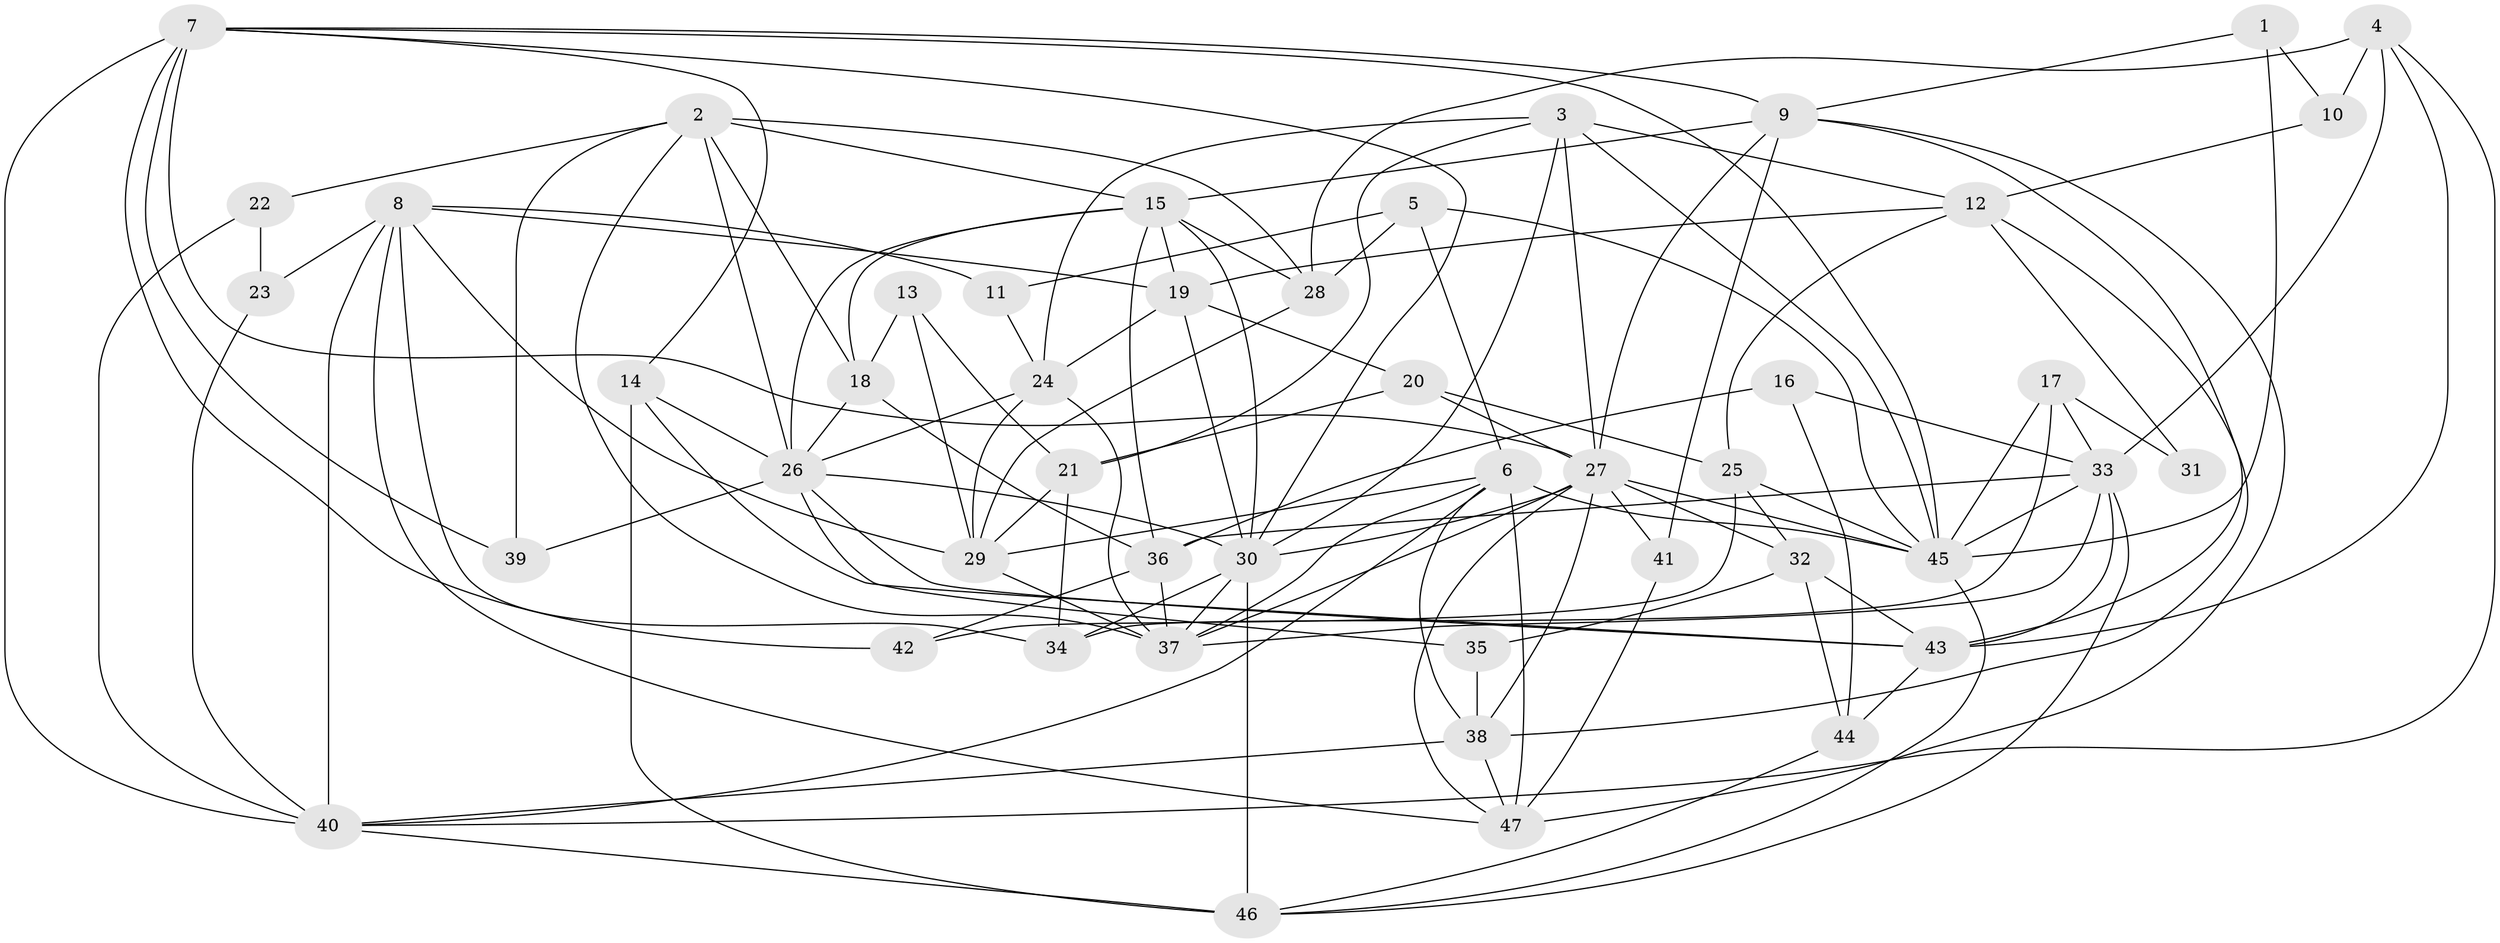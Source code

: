 // original degree distribution, {4: 0.2872340425531915, 2: 0.10638297872340426, 5: 0.24468085106382978, 3: 0.26595744680851063, 7: 0.0425531914893617, 6: 0.05319148936170213}
// Generated by graph-tools (version 1.1) at 2025/01/03/09/25 03:01:57]
// undirected, 47 vertices, 129 edges
graph export_dot {
graph [start="1"]
  node [color=gray90,style=filled];
  1;
  2;
  3;
  4;
  5;
  6;
  7;
  8;
  9;
  10;
  11;
  12;
  13;
  14;
  15;
  16;
  17;
  18;
  19;
  20;
  21;
  22;
  23;
  24;
  25;
  26;
  27;
  28;
  29;
  30;
  31;
  32;
  33;
  34;
  35;
  36;
  37;
  38;
  39;
  40;
  41;
  42;
  43;
  44;
  45;
  46;
  47;
  1 -- 9 [weight=1.0];
  1 -- 10 [weight=1.0];
  1 -- 45 [weight=1.0];
  2 -- 15 [weight=1.0];
  2 -- 18 [weight=1.0];
  2 -- 22 [weight=1.0];
  2 -- 26 [weight=1.0];
  2 -- 28 [weight=1.0];
  2 -- 37 [weight=1.0];
  2 -- 39 [weight=1.0];
  3 -- 12 [weight=1.0];
  3 -- 21 [weight=1.0];
  3 -- 24 [weight=1.0];
  3 -- 27 [weight=1.0];
  3 -- 30 [weight=1.0];
  3 -- 45 [weight=1.0];
  4 -- 10 [weight=2.0];
  4 -- 28 [weight=1.0];
  4 -- 33 [weight=1.0];
  4 -- 40 [weight=1.0];
  4 -- 43 [weight=1.0];
  5 -- 6 [weight=1.0];
  5 -- 11 [weight=1.0];
  5 -- 28 [weight=1.0];
  5 -- 45 [weight=1.0];
  6 -- 29 [weight=1.0];
  6 -- 37 [weight=1.0];
  6 -- 38 [weight=1.0];
  6 -- 40 [weight=1.0];
  6 -- 45 [weight=1.0];
  6 -- 47 [weight=1.0];
  7 -- 9 [weight=1.0];
  7 -- 14 [weight=1.0];
  7 -- 27 [weight=1.0];
  7 -- 30 [weight=1.0];
  7 -- 39 [weight=1.0];
  7 -- 40 [weight=1.0];
  7 -- 42 [weight=2.0];
  7 -- 45 [weight=1.0];
  8 -- 11 [weight=1.0];
  8 -- 19 [weight=1.0];
  8 -- 23 [weight=2.0];
  8 -- 29 [weight=1.0];
  8 -- 34 [weight=1.0];
  8 -- 40 [weight=1.0];
  8 -- 47 [weight=1.0];
  9 -- 15 [weight=1.0];
  9 -- 27 [weight=1.0];
  9 -- 41 [weight=1.0];
  9 -- 43 [weight=1.0];
  9 -- 47 [weight=1.0];
  10 -- 12 [weight=1.0];
  11 -- 24 [weight=1.0];
  12 -- 19 [weight=1.0];
  12 -- 25 [weight=1.0];
  12 -- 31 [weight=1.0];
  12 -- 38 [weight=1.0];
  13 -- 18 [weight=1.0];
  13 -- 21 [weight=1.0];
  13 -- 29 [weight=1.0];
  14 -- 26 [weight=1.0];
  14 -- 43 [weight=1.0];
  14 -- 46 [weight=1.0];
  15 -- 18 [weight=1.0];
  15 -- 19 [weight=1.0];
  15 -- 26 [weight=1.0];
  15 -- 28 [weight=1.0];
  15 -- 30 [weight=1.0];
  15 -- 36 [weight=1.0];
  16 -- 33 [weight=1.0];
  16 -- 36 [weight=1.0];
  16 -- 44 [weight=1.0];
  17 -- 31 [weight=1.0];
  17 -- 33 [weight=2.0];
  17 -- 34 [weight=1.0];
  17 -- 45 [weight=1.0];
  18 -- 26 [weight=1.0];
  18 -- 36 [weight=1.0];
  19 -- 20 [weight=1.0];
  19 -- 24 [weight=1.0];
  19 -- 30 [weight=1.0];
  20 -- 21 [weight=1.0];
  20 -- 25 [weight=1.0];
  20 -- 27 [weight=1.0];
  21 -- 29 [weight=1.0];
  21 -- 34 [weight=1.0];
  22 -- 23 [weight=1.0];
  22 -- 40 [weight=1.0];
  23 -- 40 [weight=2.0];
  24 -- 26 [weight=1.0];
  24 -- 29 [weight=1.0];
  24 -- 37 [weight=1.0];
  25 -- 32 [weight=2.0];
  25 -- 42 [weight=1.0];
  25 -- 45 [weight=1.0];
  26 -- 30 [weight=1.0];
  26 -- 35 [weight=1.0];
  26 -- 39 [weight=1.0];
  26 -- 43 [weight=1.0];
  27 -- 30 [weight=2.0];
  27 -- 32 [weight=1.0];
  27 -- 37 [weight=1.0];
  27 -- 38 [weight=1.0];
  27 -- 41 [weight=2.0];
  27 -- 45 [weight=1.0];
  27 -- 47 [weight=1.0];
  28 -- 29 [weight=1.0];
  29 -- 37 [weight=1.0];
  30 -- 34 [weight=1.0];
  30 -- 37 [weight=1.0];
  30 -- 46 [weight=2.0];
  32 -- 35 [weight=2.0];
  32 -- 43 [weight=1.0];
  32 -- 44 [weight=1.0];
  33 -- 36 [weight=1.0];
  33 -- 37 [weight=1.0];
  33 -- 43 [weight=1.0];
  33 -- 45 [weight=1.0];
  33 -- 46 [weight=1.0];
  35 -- 38 [weight=1.0];
  36 -- 37 [weight=1.0];
  36 -- 42 [weight=1.0];
  38 -- 40 [weight=1.0];
  38 -- 47 [weight=1.0];
  40 -- 46 [weight=1.0];
  41 -- 47 [weight=1.0];
  43 -- 44 [weight=1.0];
  44 -- 46 [weight=1.0];
  45 -- 46 [weight=1.0];
}
